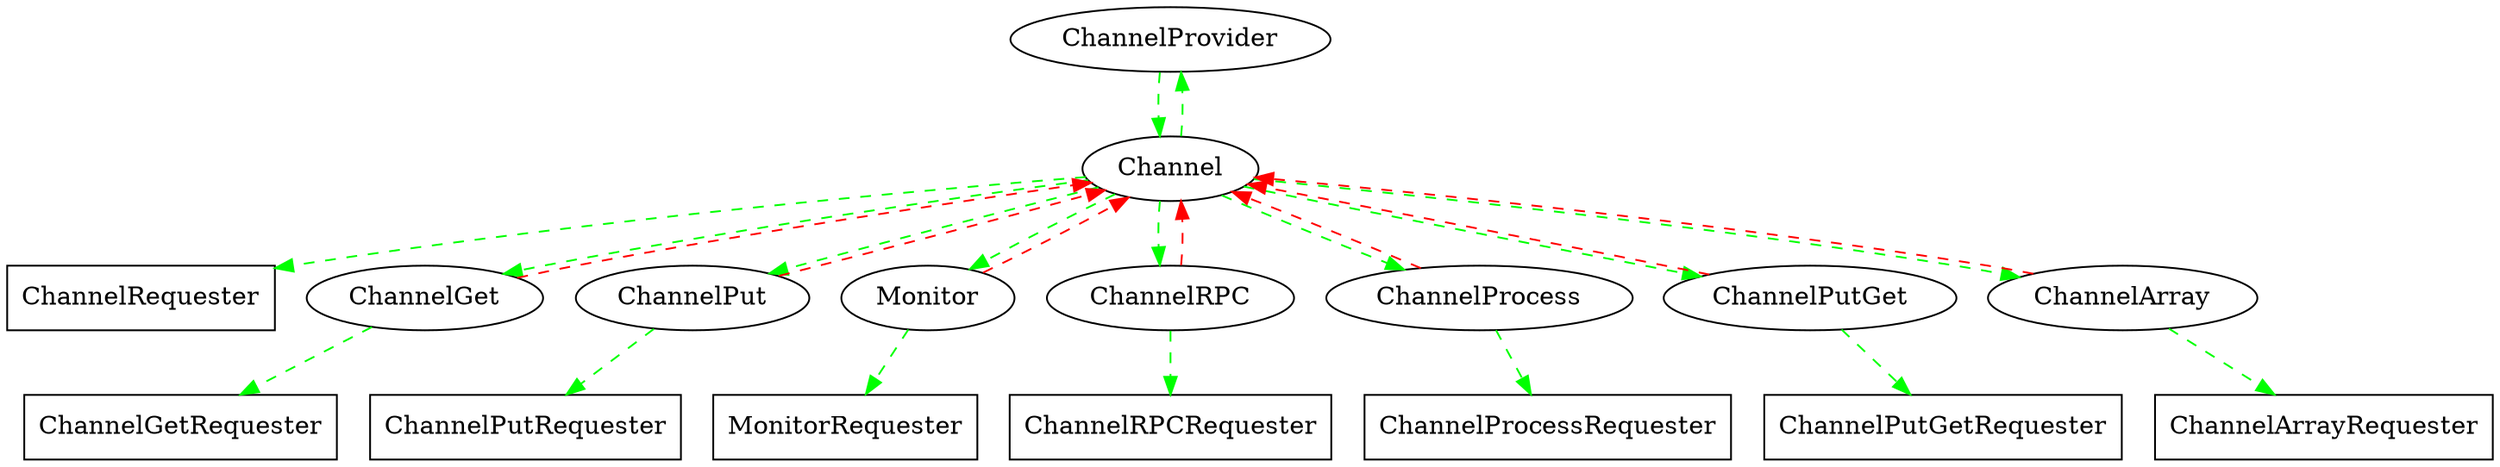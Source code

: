 digraph clientowner {
  ChannelProvider;
  Channel;
  ChannelRequester [shape=box];

  Channel;
  ChannelRequester [shape=box];
  ChannelGet;
  ChannelGetRequester [shape=box];
  ChannelPut;
  ChannelPutRequester [shape=box];
  Monitor;
  MonitorRequester [shape=box];
  ChannelRPC;
  ChannelRPCRequester [shape=box];
  ChannelProcess;
  ChannelProcessRequester [shape=box];
  ChannelPutGet;
  ChannelPutGetRequester [shape=box];
  ChannelArray;
  ChannelArrayRequester [shape=box];

  Channel -> ChannelProvider [color=green, style=dashed];
  ChannelProvider -> Channel [color=green, style=dashed];

  # Operation -> Requester  weak ref
  Channel -> ChannelRequester [color=green, style=dashed];
  ChannelGet -> ChannelGetRequester [color=green, style=dashed];
  ChannelPut -> ChannelPutRequester [color=green, style=dashed];
  Monitor -> MonitorRequester [color=green, style=dashed];
  ChannelRPC -> ChannelRPCRequester [color=green, style=dashed];
  ChannelProcess -> ChannelProcessRequester [color=green, style=dashed];
  ChannelPutGet -> ChannelPutGetRequester [color=green, style=dashed];
  ChannelArray -> ChannelArrayRequester [color=green, style=dashed];

  # Channel -> Operation  weak ref
  Channel -> ChannelGet [color=green, style=dashed];
  Channel -> ChannelPut [color=green, style=dashed];
  Channel -> Monitor [color=green, style=dashed];
  Channel -> ChannelRPC [color=green, style=dashed];
  Channel -> ChannelProcess [color=green, style=dashed];
  Channel -> ChannelPutGet [color=green, style=dashed];
  Channel -> ChannelArray [color=green, style=dashed];

  # Operation -> Channel  strong ref
  ChannelGet -> Channel [color=red, style=dashed];
  ChannelPut -> Channel [color=red, style=dashed];
  Monitor -> Channel [color=red, style=dashed];
  ChannelRPC -> Channel [color=red, style=dashed];
  ChannelProcess -> Channel [color=red, style=dashed];
  ChannelPutGet -> Channel [color=red, style=dashed];
  ChannelArray -> Channel [color=red, style=dashed];
}
